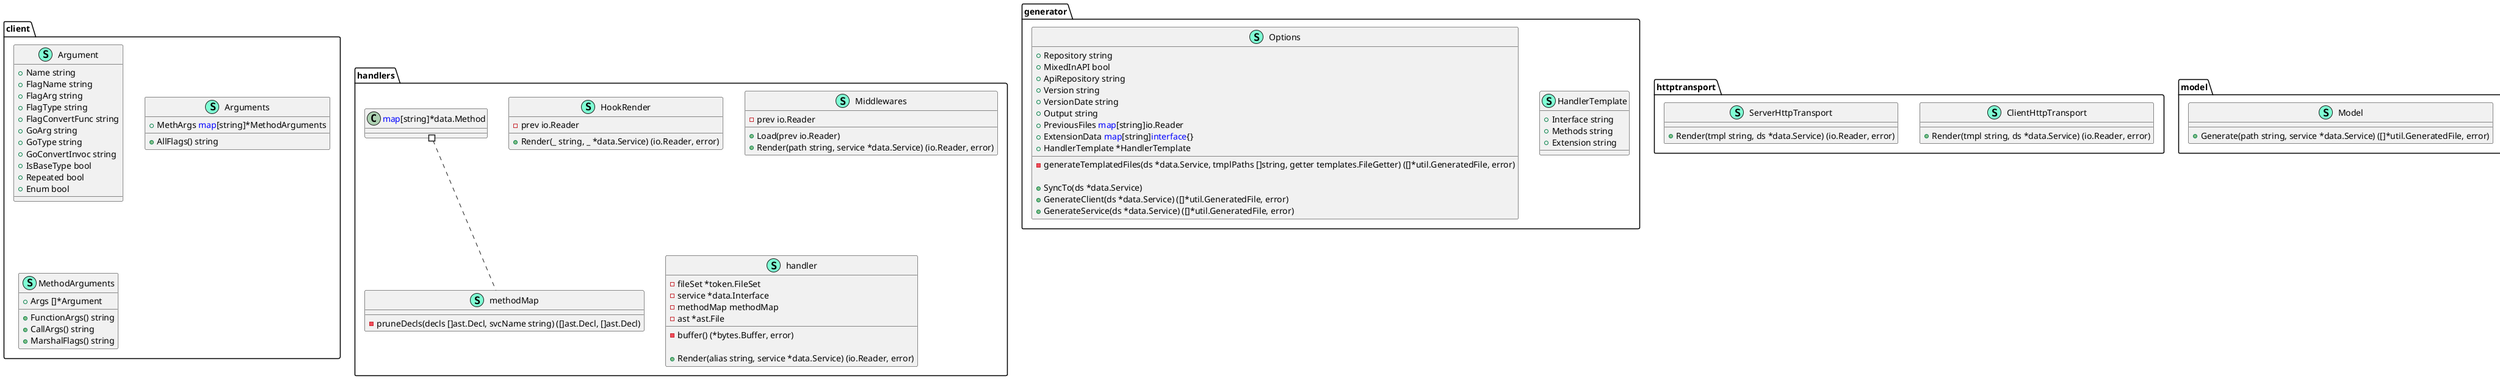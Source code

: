 @startuml
namespace client {
    class Argument << (S,Aquamarine) >> {
        + Name string
        + FlagName string
        + FlagArg string
        + FlagType string
        + FlagConvertFunc string
        + GoArg string
        + GoType string
        + GoConvertInvoc string
        + IsBaseType bool
        + Repeated bool
        + Enum bool

    }
    class Arguments << (S,Aquamarine) >> {
        + MethArgs <font color=blue>map</font>[string]*MethodArguments

        + AllFlags() string

    }
    class MethodArguments << (S,Aquamarine) >> {
        + Args []*Argument

        + FunctionArgs() string
        + CallArgs() string
        + MarshalFlags() string

    }
}


namespace generator {
    class HandlerTemplate << (S,Aquamarine) >> {
        + Interface string
        + Methods string
        + Extension string

    }
    class Options << (S,Aquamarine) >> {
        + Repository string
        + MixedInAPI bool
        + ApiRepository string
        + Version string
        + VersionDate string
        + Output string
        + PreviousFiles <font color=blue>map</font>[string]io.Reader
        + ExtensionData <font color=blue>map</font>[string]<font color=blue>interface</font>{}
        + HandlerTemplate *HandlerTemplate

        - generateTemplatedFiles(ds *data.Service, tmplPaths []string, getter templates.FileGetter) ([]*util.GeneratedFile, error)

        + SyncTo(ds *data.Service) 
        + GenerateClient(ds *data.Service) ([]*util.GeneratedFile, error)
        + GenerateService(ds *data.Service) ([]*util.GeneratedFile, error)

    }
}


namespace handlers {
    class HookRender << (S,Aquamarine) >> {
        - prev io.Reader

        + Render(_ string, _ *data.Service) (io.Reader, error)

    }
    class Middlewares << (S,Aquamarine) >> {
        - prev io.Reader

        + Load(prev io.Reader) 
        + Render(path string, service *data.Service) (io.Reader, error)

    }
    class handler << (S,Aquamarine) >> {
        - fileSet *token.FileSet
        - service *data.Interface
        - methodMap methodMap
        - ast *ast.File

        - buffer() (*bytes.Buffer, error)

        + Render(alias string, service *data.Service) (io.Reader, error)

    }
    class handlers.methodMap << (T, #FF7700) >>  {
    }
    class methodMap << (S,Aquamarine) >> {
        - pruneDecls(decls []ast.Decl, svcName string) ([]ast.Decl, []ast.Decl)

    }
    class "<font color=blue>map</font>[string]*data.Method" as fontcolorbluemapfontstringdataMethod {
        'This class was created so that we can correctly have an alias pointing to this name. Since it contains dots that can break namespaces
    }
}


namespace httptransport {
    class ClientHttpTransport << (S,Aquamarine) >> {
        + Render(tmpl string, ds *data.Service) (io.Reader, error)

    }
    class ServerHttpTransport << (S,Aquamarine) >> {
        + Render(tmpl string, ds *data.Service) (io.Reader, error)

    }
}


namespace model {
    class Model << (S,Aquamarine) >> {
        + Generate(path string, service *data.Service) ([]*util.GeneratedFile, error)

    }
}


namespace templates {
    class templates.FileGetter << (T, #FF7700) >>  {
    }
}


"handlers.fontcolorbluemapfontstringdataMethod" #.. "handlers.methodMap"
"templates.<font color=blue>func</font>(string) ([]byte, error)" #.. "templates.FileGetter"
@enduml
